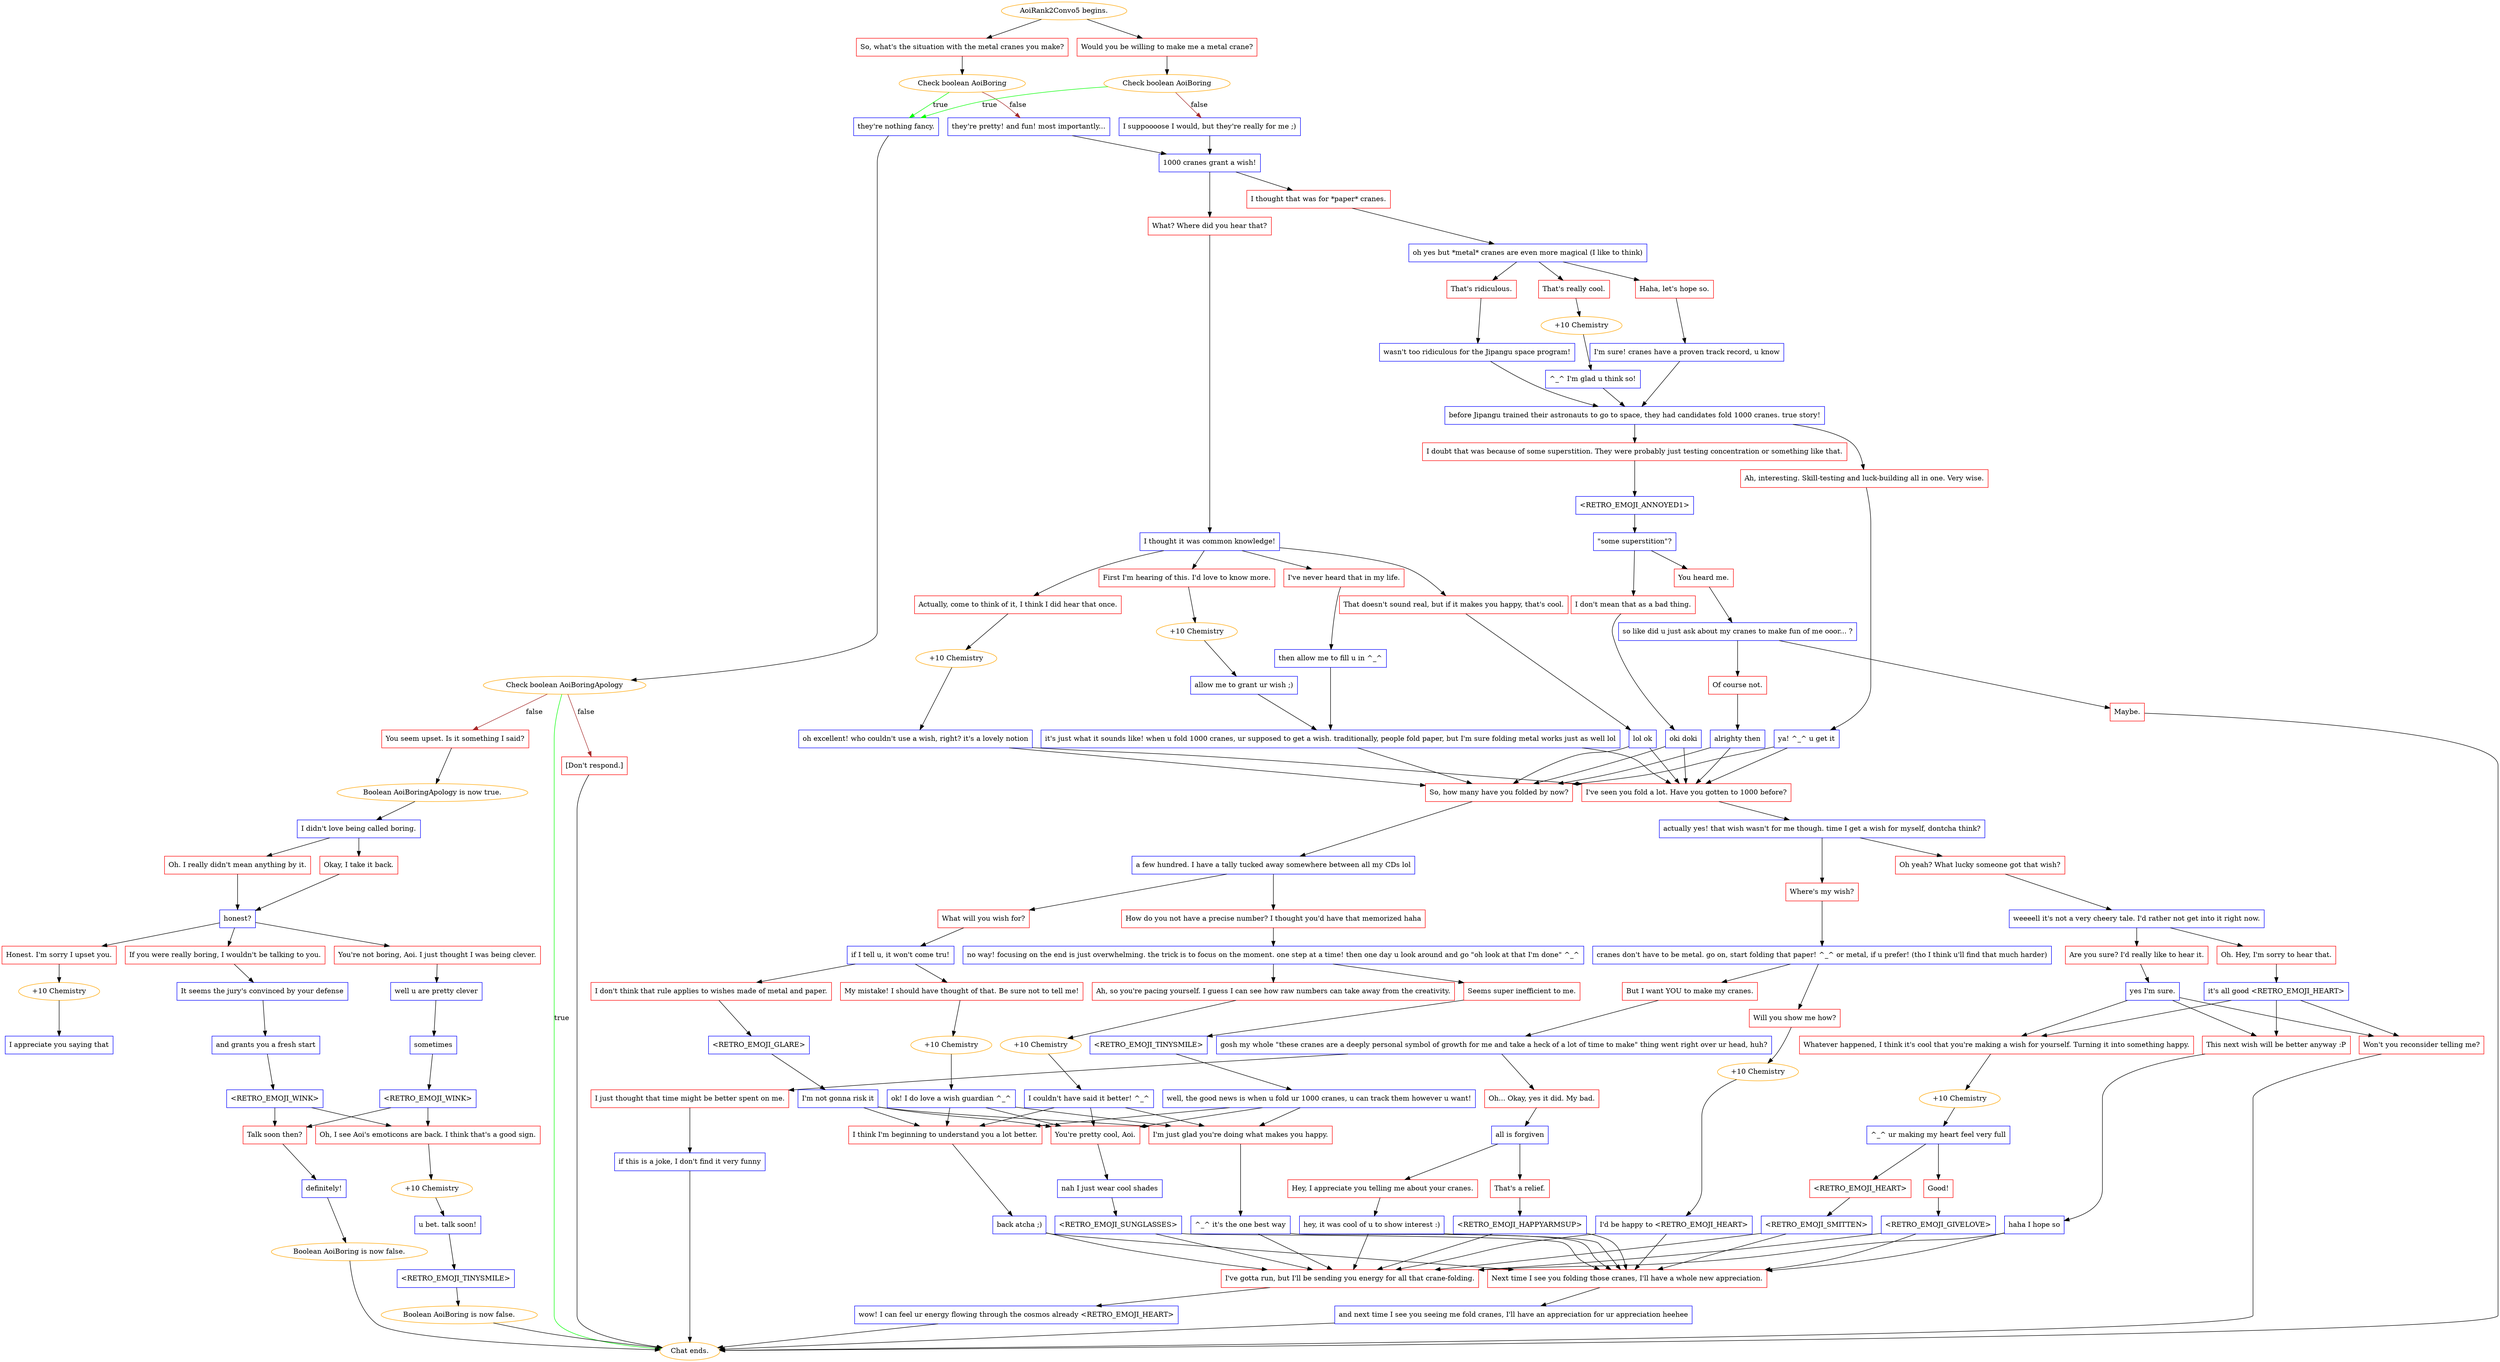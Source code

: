 digraph {
	"AoiRank2Convo5 begins." [color=orange];
		"AoiRank2Convo5 begins." -> 1046;
		"AoiRank2Convo5 begins." -> 1047;
	1046 [label="So, what's the situation with the metal cranes you make?",shape=box,color=red];
		1046 -> 1048;
	1047 [label="Would you be willing to make me a metal crane?",shape=box,color=red];
		1047 -> 1049;
	1048 [label="Check boolean AoiBoring",color=orange];
		1048 -> 1053 [label=true,color=green];
		1048 -> 1083 [label=false,color=brown];
	1049 [label="Check boolean AoiBoring",color=orange];
		1049 -> 1053 [label=true,color=green];
		1049 -> 1084 [label=false,color=brown];
	1053 [label="they're nothing fancy.",shape=box,color=blue];
		1053 -> 1080;
	1083 [label="they're pretty! and fun! most importantly...",shape=box,color=blue];
		1083 -> 1085;
	1084 [label="I suppoooose I would, but they're really for me ;)",shape=box,color=blue];
		1084 -> 1085;
	1080 [label="Check boolean AoiBoringApology",color=orange];
		1080 -> "Chat ends." [label=true,color=green];
		1080 -> 1071 [label=false,color=brown];
		1080 -> 1058 [label=false,color=brown];
	1085 [label="1000 cranes grant a wish!",shape=box,color=blue];
		1085 -> 1087;
		1085 -> 1088;
	"Chat ends." [color=orange];
	1071 [label="You seem upset. Is it something I said?",shape=box,color=red];
		1071 -> 1059;
	1058 [label="[Don't respond.]",shape=box,color=red];
		1058 -> "Chat ends.";
	1087 [label="I thought that was for *paper* cranes.",shape=box,color=red];
		1087 -> 1089;
	1088 [label="What? Where did you hear that?",shape=box,color=red];
		1088 -> 1090;
	1059 [label="Boolean AoiBoringApology is now true.",color=orange];
		1059 -> 1068;
	1089 [label="oh yes but *metal* cranes are even more magical (I like to think)",shape=box,color=blue];
		1089 -> 1091;
		1089 -> 1092;
		1089 -> 1093;
	1090 [label="I thought it was common knowledge!",shape=box,color=blue];
		1090 -> 1094;
		1090 -> 1095;
		1090 -> 1096;
		1090 -> 1097;
	1068 [label="I didn't love being called boring.",shape=box,color=blue];
		1068 -> 1082;
		1068 -> 1072;
	1091 [label="Haha, let's hope so.",shape=box,color=red];
		1091 -> 1098;
	1092 [label="That's really cool.",shape=box,color=red];
		1092 -> 1105;
	1093 [label="That's ridiculous.",shape=box,color=red];
		1093 -> 1100;
	1094 [label="I've never heard that in my life.",shape=box,color=red];
		1094 -> 1101;
	1095 [label="First I'm hearing of this. I'd love to know more.",shape=box,color=red];
		1095 -> 1106;
	1096 [label="Actually, come to think of it, I think I did hear that once.",shape=box,color=red];
		1096 -> 1107;
	1097 [label="That doesn't sound real, but if it makes you happy, that's cool.",shape=box,color=red];
		1097 -> 1104;
	1082 [label="Oh. I really didn't mean anything by it.",shape=box,color=red];
		1082 -> 1076;
	1072 [label="Okay, I take it back.",shape=box,color=red];
		1072 -> 1076;
	1098 [label="I'm sure! cranes have a proven track record, u know",shape=box,color=blue];
		1098 -> 1108;
	1105 [label="+10 Chemistry",color=orange];
		1105 -> 1099;
	1100 [label="wasn't too ridiculous for the Jipangu space program!",shape=box,color=blue];
		1100 -> 1108;
	1101 [label="then allow me to fill u in ^_^",shape=box,color=blue];
		1101 -> 1109;
	1106 [label="+10 Chemistry",color=orange];
		1106 -> 1102;
	1107 [label="+10 Chemistry",color=orange];
		1107 -> 1103;
	1104 [label="lol ok",shape=box,color=blue];
		1104 -> 1123;
		1104 -> 1124;
	1076 [label="honest?",shape=box,color=blue];
		1076 -> 1064;
		1076 -> 1063;
		1076 -> 1066;
	1108 [label="before Jipangu trained their astronauts to go to space, they had candidates fold 1000 cranes. true story!",shape=box,color=blue];
		1108 -> 1110;
		1108 -> 1111;
	1099 [label="^_^ I'm glad u think so!",shape=box,color=blue];
		1099 -> 1108;
	1109 [label="it's just what it sounds like! when u fold 1000 cranes, ur supposed to get a wish. traditionally, people fold paper, but I'm sure folding metal works just as well lol",shape=box,color=blue];
		1109 -> 1123;
		1109 -> 1124;
	1102 [label="allow me to grant ur wish ;)",shape=box,color=blue];
		1102 -> 1109;
	1103 [label="oh excellent! who couldn't use a wish, right? it's a lovely notion",shape=box,color=blue];
		1103 -> 1123;
		1103 -> 1124;
	1123 [label="So, how many have you folded by now?",shape=box,color=red];
		1123 -> 1125;
	1124 [label="I've seen you fold a lot. Have you gotten to 1000 before?",shape=box,color=red];
		1124 -> 1126;
	1064 [label="Honest. I'm sorry I upset you.",shape=box,color=red];
		1064 -> 1060;
	1063 [label="You're not boring, Aoi. I just thought I was being clever.",shape=box,color=red];
		1063 -> 1052;
	1066 [label="If you were really boring, I wouldn't be talking to you.",shape=box,color=red];
		1066 -> 1062;
	1110 [label="I doubt that was because of some superstition. They were probably just testing concentration or something like that.",shape=box,color=red];
		1110 -> 1112;
	1111 [label="Ah, interesting. Skill-testing and luck-building all in one. Very wise.",shape=box,color=red];
		1111 -> 1114;
	1125 [label="a few hundred. I have a tally tucked away somewhere between all my CDs lol",shape=box,color=blue];
		1125 -> 1127;
		1125 -> 1128;
	1126 [label="actually yes! that wish wasn't for me though. time I get a wish for myself, dontcha think?",shape=box,color=blue];
		1126 -> 1143;
		1126 -> 1144;
	1060 [label="+10 Chemistry",color=orange];
		1060 -> 1054;
	1052 [label="well u are pretty clever",shape=box,color=blue];
		1052 -> 1069;
	1062 [label="It seems the jury's convinced by your defense",shape=box,color=blue];
		1062 -> 1067;
	1112 [label="<RETRO_EMOJI_ANNOYED1>",shape=box,color=blue];
		1112 -> 1113;
	1114 [label="ya! ^_^ u get it",shape=box,color=blue];
		1114 -> 1123;
		1114 -> 1124;
	1127 [label="How do you not have a precise number? I thought you'd have that memorized haha",shape=box,color=red];
		1127 -> 1129;
	1128 [label="What will you wish for?",shape=box,color=red];
		1128 -> 1130;
	1143 [label="Oh yeah? What lucky someone got that wish?",shape=box,color=red];
		1143 -> 1145;
	1144 [label="Where's my wish?",shape=box,color=red];
		1144 -> 1146;
	1054 [label="I appreciate you saying that",shape=box,color=blue];
	1069 [label="sometimes",shape=box,color=blue];
		1069 -> 1078;
	1067 [label="and grants you a fresh start",shape=box,color=blue];
		1067 -> 1061;
	1113 [label="\"some superstition\"?",shape=box,color=blue];
		1113 -> 1115;
		1113 -> 1116;
	1129 [label="no way! focusing on the end is just overwhelming. the trick is to focus on the moment. one step at a time! then one day u look around and go \"oh look at that I'm done\" ^_^",shape=box,color=blue];
		1129 -> 1131;
		1129 -> 1132;
	1130 [label="if I tell u, it won't come tru!",shape=box,color=blue];
		1130 -> 1133;
		1130 -> 1134;
	1145 [label="weeeell it's not a very cheery tale. I'd rather not get into it right now.",shape=box,color=blue];
		1145 -> 1147;
		1145 -> 1148;
	1146 [label="cranes don't have to be metal. go on, start folding that paper! ^_^ or metal, if u prefer! (tho I think u'll find that much harder)",shape=box,color=blue];
		1146 -> 1149;
		1146 -> 1150;
	1078 [label="<RETRO_EMOJI_WINK>",shape=box,color=blue];
		1078 -> 1081;
		1078 -> 1055;
	1061 [label="<RETRO_EMOJI_WINK>",shape=box,color=blue];
		1061 -> 1081;
		1061 -> 1055;
	1115 [label="You heard me.",shape=box,color=red];
		1115 -> 1117;
	1116 [label="I don't mean that as a bad thing.",shape=box,color=red];
		1116 -> 1118;
	1131 [label="Ah, so you're pacing yourself. I guess I can see how raw numbers can take away from the creativity.",shape=box,color=red];
		1131 -> 1139;
	1132 [label="Seems super inefficient to me.",shape=box,color=red];
		1132 -> 1136;
	1133 [label="My mistake! I should have thought of that. Be sure not to tell me!",shape=box,color=red];
		1133 -> 1141;
	1134 [label="I don't think that rule applies to wishes made of metal and paper.",shape=box,color=red];
		1134 -> 1138;
	1147 [label="Oh. Hey, I'm sorry to hear that.",shape=box,color=red];
		1147 -> 1151;
	1148 [label="Are you sure? I'd really like to hear it.",shape=box,color=red];
		1148 -> 1152;
	1149 [label="Will you show me how?",shape=box,color=red];
		1149 -> 1158;
	1150 [label="But I want YOU to make my cranes.",shape=box,color=red];
		1150 -> 1154;
	1081 [label="Talk soon then?",shape=box,color=red];
		1081 -> 1070;
	1055 [label="Oh, I see Aoi's emoticons are back. I think that's a good sign.",shape=box,color=red];
		1055 -> 1050;
	1117 [label="so like did u just ask about my cranes to make fun of me ooor... ?",shape=box,color=blue];
		1117 -> 1119;
		1117 -> 1120;
	1118 [label="oki doki",shape=box,color=blue];
		1118 -> 1123;
		1118 -> 1124;
	1139 [label="+10 Chemistry",color=orange];
		1139 -> 1135;
	1136 [label="<RETRO_EMOJI_TINYSMILE>",shape=box,color=blue];
		1136 -> 1140;
	1141 [label="+10 Chemistry",color=orange];
		1141 -> 1137;
	1138 [label="<RETRO_EMOJI_GLARE>",shape=box,color=blue];
		1138 -> 1142;
	1151 [label="it's all good <RETRO_EMOJI_HEART>",shape=box,color=blue];
		1151 -> 1155;
		1151 -> 1156;
		1151 -> 1157;
	1152 [label="yes I'm sure.",shape=box,color=blue];
		1152 -> 1155;
		1152 -> 1156;
		1152 -> 1157;
	1158 [label="+10 Chemistry",color=orange];
		1158 -> 1153;
	1154 [label="gosh my whole \"these cranes are a deeply personal symbol of growth for me and take a heck of a lot of time to make\" thing went right over ur head, huh?",shape=box,color=blue];
		1154 -> 1159;
		1154 -> 1160;
	1070 [label="definitely!",shape=box,color=blue];
		1070 -> 1073;
	1050 [label="+10 Chemistry",color=orange];
		1050 -> 1074;
	1119 [label="Maybe.",shape=box,color=red];
		1119 -> "Chat ends.";
	1120 [label="Of course not.",shape=box,color=red];
		1120 -> 1122;
	1135 [label="I couldn't have said it better! ^_^",shape=box,color=blue];
		1135 -> 1165;
		1135 -> 1170;
		1135 -> 1171;
	1140 [label="well, the good news is when u fold ur 1000 cranes, u can track them however u want!",shape=box,color=blue];
		1140 -> 1165;
		1140 -> 1170;
		1140 -> 1171;
	1137 [label="ok! I do love a wish guardian ^_^",shape=box,color=blue];
		1137 -> 1165;
		1137 -> 1170;
		1137 -> 1171;
	1142 [label="I'm not gonna risk it",shape=box,color=blue];
		1142 -> 1165;
		1142 -> 1170;
		1142 -> 1171;
	1155 [label="This next wish will be better anyway :P",shape=box,color=red];
		1155 -> 1172;
	1156 [label="Whatever happened, I think it's cool that you're making a wish for yourself. Turning it into something happy.",shape=box,color=red];
		1156 -> 1169;
	1157 [label="Won't you reconsider telling me?",shape=box,color=red];
		1157 -> "Chat ends.";
	1153 [label="I'd be happy to <RETRO_EMOJI_HEART>",shape=box,color=blue];
		1153 -> 1183;
		1153 -> 1184;
	1159 [label="I just thought that time might be better spent on me.",shape=box,color=red];
		1159 -> 1163;
	1160 [label="Oh... Okay, yes it did. My bad.",shape=box,color=red];
		1160 -> 1164;
	1073 [label="Boolean AoiBoring is now false.",color=orange];
		1073 -> "Chat ends.";
	1074 [label="u bet. talk soon!",shape=box,color=blue];
		1074 -> 1057;
	1122 [label="alrighty then",shape=box,color=blue];
		1122 -> 1123;
		1122 -> 1124;
	1165 [label="I think I'm beginning to understand you a lot better.",shape=box,color=red];
		1165 -> 1176;
	1170 [label="You're pretty cool, Aoi.",shape=box,color=red];
		1170 -> 1175;
	1171 [label="I'm just glad you're doing what makes you happy.",shape=box,color=red];
		1171 -> 1178;
	1172 [label="haha I hope so",shape=box,color=blue];
		1172 -> 1183;
		1172 -> 1184;
	1169 [label="+10 Chemistry",color=orange];
		1169 -> 1161;
	1183 [label="Next time I see you folding those cranes, I'll have a whole new appreciation.",shape=box,color=red];
		1183 -> 1185;
	1184 [label="I've gotta run, but I'll be sending you energy for all that crane-folding.",shape=box,color=red];
		1184 -> 1186;
	1163 [label="if this is a joke, I don't find it very funny",shape=box,color=blue];
		1163 -> "Chat ends.";
	1164 [label="all is forgiven",shape=box,color=blue];
		1164 -> 1167;
		1164 -> 1168;
	1057 [label="<RETRO_EMOJI_TINYSMILE>",shape=box,color=blue];
		1057 -> 1075;
	1176 [label="back atcha ;)",shape=box,color=blue];
		1176 -> 1183;
		1176 -> 1184;
	1175 [label="nah I just wear cool shades",shape=box,color=blue];
		1175 -> 1177;
	1178 [label="^_^ it's the one best way",shape=box,color=blue];
		1178 -> 1183;
		1178 -> 1184;
	1161 [label="^_^ ur making my heart feel very full",shape=box,color=blue];
		1161 -> 1173;
		1161 -> 1174;
	1185 [label="and next time I see you seeing me fold cranes, I'll have an appreciation for ur appreciation heehee",shape=box,color=blue];
		1185 -> "Chat ends.";
	1186 [label="wow! I can feel ur energy flowing through the cosmos already <RETRO_EMOJI_HEART>",shape=box,color=blue];
		1186 -> "Chat ends.";
	1167 [label="Hey, I appreciate you telling me about your cranes.",shape=box,color=red];
		1167 -> 1181;
	1168 [label="That's a relief.",shape=box,color=red];
		1168 -> 1182;
	1075 [label="Boolean AoiBoring is now false.",color=orange];
		1075 -> "Chat ends.";
	1177 [label="<RETRO_EMOJI_SUNGLASSES>",shape=box,color=blue];
		1177 -> 1183;
		1177 -> 1184;
	1173 [label="Good!",shape=box,color=red];
		1173 -> 1179;
	1174 [label="<RETRO_EMOJI_HEART>",shape=box,color=red];
		1174 -> 1180;
	1181 [label="hey, it was cool of u to show interest :)",shape=box,color=blue];
		1181 -> 1183;
		1181 -> 1184;
	1182 [label="<RETRO_EMOJI_HAPPYARMSUP>",shape=box,color=blue];
		1182 -> 1183;
		1182 -> 1184;
	1179 [label="<RETRO_EMOJI_GIVELOVE>",shape=box,color=blue];
		1179 -> 1183;
		1179 -> 1184;
	1180 [label="<RETRO_EMOJI_SMITTEN>",shape=box,color=blue];
		1180 -> 1183;
		1180 -> 1184;
}